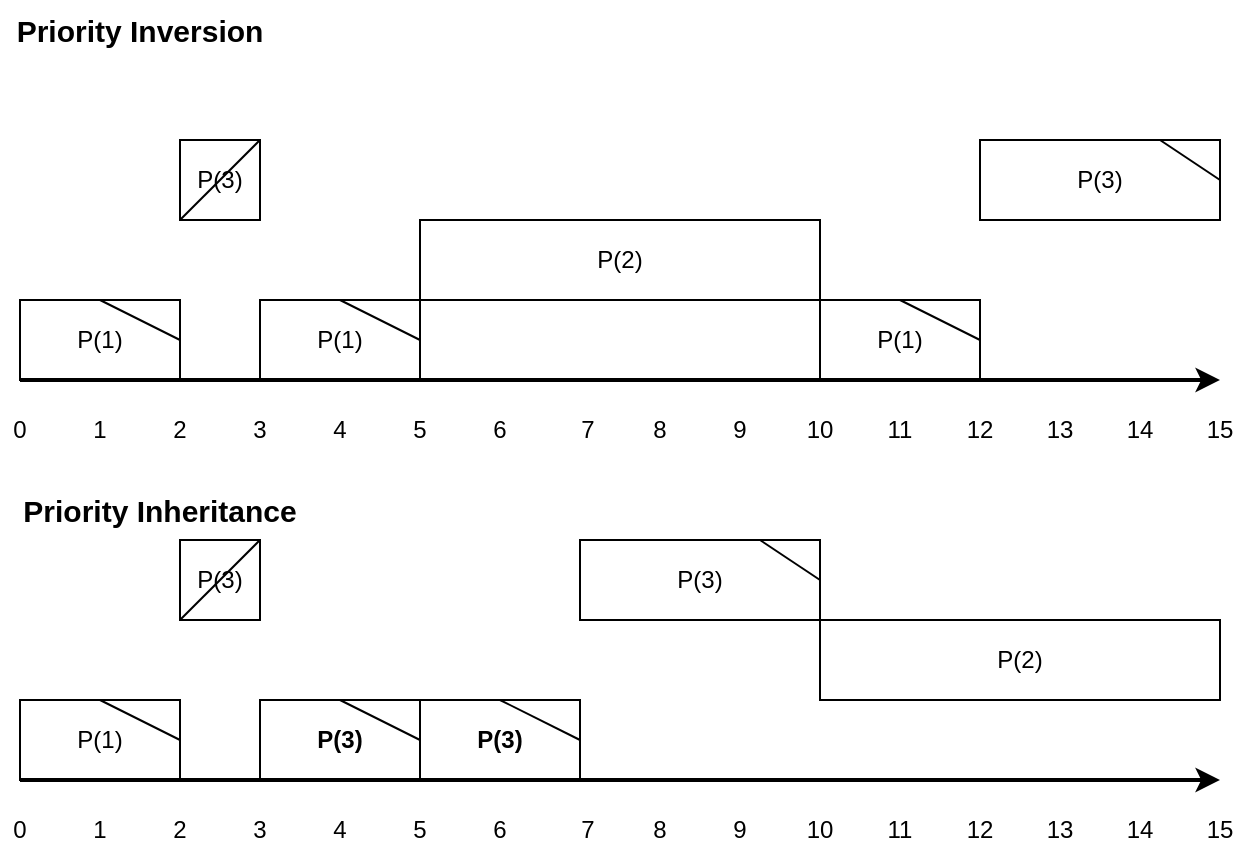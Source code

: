 <mxfile version="16.5.6" type="device"><diagram id="KdCE9KmbqRNXaA5kzYrJ" name="Page-1"><mxGraphModel dx="2062" dy="1105" grid="1" gridSize="10" guides="1" tooltips="1" connect="1" arrows="1" fold="1" page="1" pageScale="1" pageWidth="827" pageHeight="1169" math="0" shadow="0"><root><mxCell id="0"/><mxCell id="1" parent="0"/><mxCell id="z7Un6UkJkIMzRA2M39JB-2" value="" style="endArrow=classic;html=1;rounded=0;strokeWidth=2;" edge="1" parent="1"><mxGeometry width="50" height="50" relative="1" as="geometry"><mxPoint x="120" y="360" as="sourcePoint"/><mxPoint x="720" y="360" as="targetPoint"/></mxGeometry></mxCell><mxCell id="z7Un6UkJkIMzRA2M39JB-3" value="P(1)" style="rounded=0;whiteSpace=wrap;html=1;fillColor=none;" vertex="1" parent="1"><mxGeometry x="120" y="320" width="80" height="40" as="geometry"/></mxCell><mxCell id="z7Un6UkJkIMzRA2M39JB-4" value="P(3)" style="rounded=0;whiteSpace=wrap;html=1;fillColor=none;" vertex="1" parent="1"><mxGeometry x="200" y="240" width="40" height="40" as="geometry"/></mxCell><mxCell id="z7Un6UkJkIMzRA2M39JB-5" value="P(1)" style="rounded=0;whiteSpace=wrap;html=1;fillColor=none;" vertex="1" parent="1"><mxGeometry x="240" y="320" width="80" height="40" as="geometry"/></mxCell><mxCell id="z7Un6UkJkIMzRA2M39JB-6" value="P(2)" style="rounded=0;whiteSpace=wrap;html=1;fillColor=none;" vertex="1" parent="1"><mxGeometry x="320" y="280" width="200" height="40" as="geometry"/></mxCell><mxCell id="z7Un6UkJkIMzRA2M39JB-7" value="P(1)" style="rounded=0;whiteSpace=wrap;html=1;fillColor=none;" vertex="1" parent="1"><mxGeometry x="520" y="320" width="80" height="40" as="geometry"/></mxCell><mxCell id="z7Un6UkJkIMzRA2M39JB-8" value="P(3)" style="rounded=0;whiteSpace=wrap;html=1;fillColor=none;" vertex="1" parent="1"><mxGeometry x="600" y="240" width="120" height="40" as="geometry"/></mxCell><mxCell id="z7Un6UkJkIMzRA2M39JB-9" value="1" style="text;html=1;strokeColor=none;fillColor=none;align=center;verticalAlign=middle;whiteSpace=wrap;rounded=0;" vertex="1" parent="1"><mxGeometry x="150" y="370" width="20" height="30" as="geometry"/></mxCell><mxCell id="z7Un6UkJkIMzRA2M39JB-11" value="2" style="text;html=1;strokeColor=none;fillColor=none;align=center;verticalAlign=middle;whiteSpace=wrap;rounded=0;" vertex="1" parent="1"><mxGeometry x="190" y="370" width="20" height="30" as="geometry"/></mxCell><mxCell id="z7Un6UkJkIMzRA2M39JB-12" value="3" style="text;html=1;strokeColor=none;fillColor=none;align=center;verticalAlign=middle;whiteSpace=wrap;rounded=0;" vertex="1" parent="1"><mxGeometry x="230" y="370" width="20" height="30" as="geometry"/></mxCell><mxCell id="z7Un6UkJkIMzRA2M39JB-13" value="0" style="text;html=1;strokeColor=none;fillColor=none;align=center;verticalAlign=middle;whiteSpace=wrap;rounded=0;" vertex="1" parent="1"><mxGeometry x="110" y="370" width="20" height="30" as="geometry"/></mxCell><mxCell id="z7Un6UkJkIMzRA2M39JB-14" value="4" style="text;html=1;strokeColor=none;fillColor=none;align=center;verticalAlign=middle;whiteSpace=wrap;rounded=0;" vertex="1" parent="1"><mxGeometry x="270" y="370" width="20" height="30" as="geometry"/></mxCell><mxCell id="z7Un6UkJkIMzRA2M39JB-15" value="5" style="text;html=1;strokeColor=none;fillColor=none;align=center;verticalAlign=middle;whiteSpace=wrap;rounded=0;" vertex="1" parent="1"><mxGeometry x="310" y="370" width="20" height="30" as="geometry"/></mxCell><mxCell id="z7Un6UkJkIMzRA2M39JB-16" value="6" style="text;html=1;strokeColor=none;fillColor=none;align=center;verticalAlign=middle;whiteSpace=wrap;rounded=0;" vertex="1" parent="1"><mxGeometry x="350" y="370" width="20" height="30" as="geometry"/></mxCell><mxCell id="z7Un6UkJkIMzRA2M39JB-17" value="7" style="text;html=1;strokeColor=none;fillColor=none;align=center;verticalAlign=middle;whiteSpace=wrap;rounded=0;" vertex="1" parent="1"><mxGeometry x="393.5" y="370" width="20" height="30" as="geometry"/></mxCell><mxCell id="z7Un6UkJkIMzRA2M39JB-18" value="8" style="text;html=1;strokeColor=none;fillColor=none;align=center;verticalAlign=middle;whiteSpace=wrap;rounded=0;" vertex="1" parent="1"><mxGeometry x="430" y="370" width="20" height="30" as="geometry"/></mxCell><mxCell id="z7Un6UkJkIMzRA2M39JB-19" value="9" style="text;html=1;strokeColor=none;fillColor=none;align=center;verticalAlign=middle;whiteSpace=wrap;rounded=0;" vertex="1" parent="1"><mxGeometry x="470" y="370" width="20" height="30" as="geometry"/></mxCell><mxCell id="z7Un6UkJkIMzRA2M39JB-20" value="10" style="text;html=1;strokeColor=none;fillColor=none;align=center;verticalAlign=middle;whiteSpace=wrap;rounded=0;" vertex="1" parent="1"><mxGeometry x="510" y="370" width="20" height="30" as="geometry"/></mxCell><mxCell id="z7Un6UkJkIMzRA2M39JB-21" value="11" style="text;html=1;strokeColor=none;fillColor=none;align=center;verticalAlign=middle;whiteSpace=wrap;rounded=0;" vertex="1" parent="1"><mxGeometry x="550" y="370" width="20" height="30" as="geometry"/></mxCell><mxCell id="z7Un6UkJkIMzRA2M39JB-22" value="12" style="text;html=1;strokeColor=none;fillColor=none;align=center;verticalAlign=middle;whiteSpace=wrap;rounded=0;" vertex="1" parent="1"><mxGeometry x="590" y="370" width="20" height="30" as="geometry"/></mxCell><mxCell id="z7Un6UkJkIMzRA2M39JB-23" value="13" style="text;html=1;strokeColor=none;fillColor=none;align=center;verticalAlign=middle;whiteSpace=wrap;rounded=0;" vertex="1" parent="1"><mxGeometry x="630" y="370" width="20" height="30" as="geometry"/></mxCell><mxCell id="z7Un6UkJkIMzRA2M39JB-24" value="14" style="text;html=1;strokeColor=none;fillColor=none;align=center;verticalAlign=middle;whiteSpace=wrap;rounded=0;" vertex="1" parent="1"><mxGeometry x="670" y="370" width="20" height="30" as="geometry"/></mxCell><mxCell id="z7Un6UkJkIMzRA2M39JB-25" value="15" style="text;html=1;strokeColor=none;fillColor=none;align=center;verticalAlign=middle;whiteSpace=wrap;rounded=0;" vertex="1" parent="1"><mxGeometry x="710" y="370" width="20" height="30" as="geometry"/></mxCell><mxCell id="z7Un6UkJkIMzRA2M39JB-26" value="" style="endArrow=none;html=1;rounded=0;strokeWidth=1;" edge="1" parent="1"><mxGeometry width="50" height="50" relative="1" as="geometry"><mxPoint x="200" y="280" as="sourcePoint"/><mxPoint x="240" y="240" as="targetPoint"/></mxGeometry></mxCell><mxCell id="z7Un6UkJkIMzRA2M39JB-27" value="" style="endArrow=none;html=1;rounded=0;strokeWidth=1;exitX=0.5;exitY=0;exitDx=0;exitDy=0;entryX=1;entryY=0.5;entryDx=0;entryDy=0;" edge="1" parent="1" source="z7Un6UkJkIMzRA2M39JB-3" target="z7Un6UkJkIMzRA2M39JB-3"><mxGeometry width="50" height="50" relative="1" as="geometry"><mxPoint x="200" y="380" as="sourcePoint"/><mxPoint x="250" y="330" as="targetPoint"/></mxGeometry></mxCell><mxCell id="z7Un6UkJkIMzRA2M39JB-30" value="" style="endArrow=none;html=1;rounded=0;strokeWidth=1;exitX=0.5;exitY=0;exitDx=0;exitDy=0;entryX=1;entryY=0.5;entryDx=0;entryDy=0;" edge="1" parent="1" source="z7Un6UkJkIMzRA2M39JB-5" target="z7Un6UkJkIMzRA2M39JB-5"><mxGeometry width="50" height="50" relative="1" as="geometry"><mxPoint x="390" y="570" as="sourcePoint"/><mxPoint x="440" y="520" as="targetPoint"/></mxGeometry></mxCell><mxCell id="z7Un6UkJkIMzRA2M39JB-33" value="" style="endArrow=none;html=1;rounded=0;strokeWidth=1;exitX=0.75;exitY=0;exitDx=0;exitDy=0;entryX=1;entryY=0.5;entryDx=0;entryDy=0;" edge="1" parent="1" source="z7Un6UkJkIMzRA2M39JB-8" target="z7Un6UkJkIMzRA2M39JB-8"><mxGeometry width="50" height="50" relative="1" as="geometry"><mxPoint x="655" y="210" as="sourcePoint"/><mxPoint x="705" y="160" as="targetPoint"/></mxGeometry></mxCell><mxCell id="z7Un6UkJkIMzRA2M39JB-35" value="" style="endArrow=classic;html=1;rounded=0;strokeWidth=2;" edge="1" parent="1"><mxGeometry width="50" height="50" relative="1" as="geometry"><mxPoint x="120" y="560" as="sourcePoint"/><mxPoint x="720" y="560" as="targetPoint"/></mxGeometry></mxCell><mxCell id="z7Un6UkJkIMzRA2M39JB-36" value="P(1)" style="rounded=0;whiteSpace=wrap;html=1;fillColor=none;" vertex="1" parent="1"><mxGeometry x="120" y="520" width="80" height="40" as="geometry"/></mxCell><mxCell id="z7Un6UkJkIMzRA2M39JB-37" value="P(3)" style="rounded=0;whiteSpace=wrap;html=1;fillColor=none;" vertex="1" parent="1"><mxGeometry x="200" y="440" width="40" height="40" as="geometry"/></mxCell><mxCell id="z7Un6UkJkIMzRA2M39JB-38" value="&lt;b&gt;P(3)&lt;/b&gt;" style="rounded=0;whiteSpace=wrap;html=1;fillColor=none;" vertex="1" parent="1"><mxGeometry x="240" y="520" width="80" height="40" as="geometry"/></mxCell><mxCell id="z7Un6UkJkIMzRA2M39JB-39" value="P(2)" style="rounded=0;whiteSpace=wrap;html=1;fillColor=none;" vertex="1" parent="1"><mxGeometry x="520" y="480" width="200" height="40" as="geometry"/></mxCell><mxCell id="z7Un6UkJkIMzRA2M39JB-40" value="&lt;b&gt;P(3)&lt;/b&gt;" style="rounded=0;whiteSpace=wrap;html=1;fillColor=none;" vertex="1" parent="1"><mxGeometry x="320" y="520" width="80" height="40" as="geometry"/></mxCell><mxCell id="z7Un6UkJkIMzRA2M39JB-41" value="P(3)" style="rounded=0;whiteSpace=wrap;html=1;fillColor=none;" vertex="1" parent="1"><mxGeometry x="400" y="440" width="120" height="40" as="geometry"/></mxCell><mxCell id="z7Un6UkJkIMzRA2M39JB-42" value="1" style="text;html=1;strokeColor=none;fillColor=none;align=center;verticalAlign=middle;whiteSpace=wrap;rounded=0;" vertex="1" parent="1"><mxGeometry x="150" y="570" width="20" height="30" as="geometry"/></mxCell><mxCell id="z7Un6UkJkIMzRA2M39JB-43" value="2" style="text;html=1;strokeColor=none;fillColor=none;align=center;verticalAlign=middle;whiteSpace=wrap;rounded=0;" vertex="1" parent="1"><mxGeometry x="190" y="570" width="20" height="30" as="geometry"/></mxCell><mxCell id="z7Un6UkJkIMzRA2M39JB-44" value="3" style="text;html=1;strokeColor=none;fillColor=none;align=center;verticalAlign=middle;whiteSpace=wrap;rounded=0;" vertex="1" parent="1"><mxGeometry x="230" y="570" width="20" height="30" as="geometry"/></mxCell><mxCell id="z7Un6UkJkIMzRA2M39JB-45" value="0" style="text;html=1;strokeColor=none;fillColor=none;align=center;verticalAlign=middle;whiteSpace=wrap;rounded=0;" vertex="1" parent="1"><mxGeometry x="110" y="570" width="20" height="30" as="geometry"/></mxCell><mxCell id="z7Un6UkJkIMzRA2M39JB-46" value="4" style="text;html=1;strokeColor=none;fillColor=none;align=center;verticalAlign=middle;whiteSpace=wrap;rounded=0;" vertex="1" parent="1"><mxGeometry x="270" y="570" width="20" height="30" as="geometry"/></mxCell><mxCell id="z7Un6UkJkIMzRA2M39JB-47" value="5" style="text;html=1;strokeColor=none;fillColor=none;align=center;verticalAlign=middle;whiteSpace=wrap;rounded=0;" vertex="1" parent="1"><mxGeometry x="310" y="570" width="20" height="30" as="geometry"/></mxCell><mxCell id="z7Un6UkJkIMzRA2M39JB-48" value="6" style="text;html=1;strokeColor=none;fillColor=none;align=center;verticalAlign=middle;whiteSpace=wrap;rounded=0;" vertex="1" parent="1"><mxGeometry x="350" y="570" width="20" height="30" as="geometry"/></mxCell><mxCell id="z7Un6UkJkIMzRA2M39JB-49" value="7" style="text;html=1;strokeColor=none;fillColor=none;align=center;verticalAlign=middle;whiteSpace=wrap;rounded=0;" vertex="1" parent="1"><mxGeometry x="393.5" y="570" width="20" height="30" as="geometry"/></mxCell><mxCell id="z7Un6UkJkIMzRA2M39JB-50" value="8" style="text;html=1;strokeColor=none;fillColor=none;align=center;verticalAlign=middle;whiteSpace=wrap;rounded=0;" vertex="1" parent="1"><mxGeometry x="430" y="570" width="20" height="30" as="geometry"/></mxCell><mxCell id="z7Un6UkJkIMzRA2M39JB-51" value="9" style="text;html=1;strokeColor=none;fillColor=none;align=center;verticalAlign=middle;whiteSpace=wrap;rounded=0;" vertex="1" parent="1"><mxGeometry x="470" y="570" width="20" height="30" as="geometry"/></mxCell><mxCell id="z7Un6UkJkIMzRA2M39JB-52" value="10" style="text;html=1;strokeColor=none;fillColor=none;align=center;verticalAlign=middle;whiteSpace=wrap;rounded=0;" vertex="1" parent="1"><mxGeometry x="510" y="570" width="20" height="30" as="geometry"/></mxCell><mxCell id="z7Un6UkJkIMzRA2M39JB-53" value="11" style="text;html=1;strokeColor=none;fillColor=none;align=center;verticalAlign=middle;whiteSpace=wrap;rounded=0;" vertex="1" parent="1"><mxGeometry x="550" y="570" width="20" height="30" as="geometry"/></mxCell><mxCell id="z7Un6UkJkIMzRA2M39JB-54" value="12" style="text;html=1;strokeColor=none;fillColor=none;align=center;verticalAlign=middle;whiteSpace=wrap;rounded=0;" vertex="1" parent="1"><mxGeometry x="590" y="570" width="20" height="30" as="geometry"/></mxCell><mxCell id="z7Un6UkJkIMzRA2M39JB-55" value="13" style="text;html=1;strokeColor=none;fillColor=none;align=center;verticalAlign=middle;whiteSpace=wrap;rounded=0;" vertex="1" parent="1"><mxGeometry x="630" y="570" width="20" height="30" as="geometry"/></mxCell><mxCell id="z7Un6UkJkIMzRA2M39JB-56" value="14" style="text;html=1;strokeColor=none;fillColor=none;align=center;verticalAlign=middle;whiteSpace=wrap;rounded=0;" vertex="1" parent="1"><mxGeometry x="670" y="570" width="20" height="30" as="geometry"/></mxCell><mxCell id="z7Un6UkJkIMzRA2M39JB-57" value="15" style="text;html=1;strokeColor=none;fillColor=none;align=center;verticalAlign=middle;whiteSpace=wrap;rounded=0;" vertex="1" parent="1"><mxGeometry x="710" y="570" width="20" height="30" as="geometry"/></mxCell><mxCell id="z7Un6UkJkIMzRA2M39JB-58" value="" style="endArrow=none;html=1;rounded=0;strokeWidth=1;" edge="1" parent="1"><mxGeometry width="50" height="50" relative="1" as="geometry"><mxPoint x="200" y="480" as="sourcePoint"/><mxPoint x="240" y="440" as="targetPoint"/></mxGeometry></mxCell><mxCell id="z7Un6UkJkIMzRA2M39JB-59" value="" style="endArrow=none;html=1;rounded=0;strokeWidth=1;exitX=0.5;exitY=0;exitDx=0;exitDy=0;entryX=1;entryY=0.5;entryDx=0;entryDy=0;" edge="1" parent="1" source="z7Un6UkJkIMzRA2M39JB-36" target="z7Un6UkJkIMzRA2M39JB-36"><mxGeometry width="50" height="50" relative="1" as="geometry"><mxPoint x="200" y="580" as="sourcePoint"/><mxPoint x="250" y="530" as="targetPoint"/></mxGeometry></mxCell><mxCell id="z7Un6UkJkIMzRA2M39JB-60" value="" style="endArrow=none;html=1;rounded=0;strokeWidth=1;exitX=0.5;exitY=0;exitDx=0;exitDy=0;entryX=1;entryY=0.5;entryDx=0;entryDy=0;" edge="1" parent="1" source="z7Un6UkJkIMzRA2M39JB-38" target="z7Un6UkJkIMzRA2M39JB-38"><mxGeometry width="50" height="50" relative="1" as="geometry"><mxPoint x="390" y="770" as="sourcePoint"/><mxPoint x="440" y="720" as="targetPoint"/></mxGeometry></mxCell><mxCell id="z7Un6UkJkIMzRA2M39JB-62" value="" style="endArrow=none;html=1;rounded=0;strokeWidth=1;exitX=0.75;exitY=0;exitDx=0;exitDy=0;entryX=1;entryY=0.5;entryDx=0;entryDy=0;" edge="1" parent="1" source="z7Un6UkJkIMzRA2M39JB-41" target="z7Un6UkJkIMzRA2M39JB-41"><mxGeometry width="50" height="50" relative="1" as="geometry"><mxPoint x="655" y="410" as="sourcePoint"/><mxPoint x="705" y="360" as="targetPoint"/></mxGeometry></mxCell><mxCell id="z7Un6UkJkIMzRA2M39JB-63" value="&lt;font style=&quot;font-size: 15px&quot;&gt;&lt;b&gt;Priority Inversion&lt;/b&gt;&lt;/font&gt;" style="text;html=1;strokeColor=none;fillColor=none;align=center;verticalAlign=middle;whiteSpace=wrap;rounded=0;" vertex="1" parent="1"><mxGeometry x="110" y="170" width="140" height="30" as="geometry"/></mxCell><mxCell id="z7Un6UkJkIMzRA2M39JB-64" value="&lt;font style=&quot;font-size: 15px&quot;&gt;&lt;b&gt;Priority Inheritance&lt;/b&gt;&lt;/font&gt;" style="text;html=1;strokeColor=none;fillColor=none;align=center;verticalAlign=middle;whiteSpace=wrap;rounded=0;" vertex="1" parent="1"><mxGeometry x="120" y="410" width="140" height="30" as="geometry"/></mxCell><mxCell id="z7Un6UkJkIMzRA2M39JB-65" value="" style="endArrow=none;html=1;rounded=0;fontSize=15;strokeWidth=1;exitX=1;exitY=0.5;exitDx=0;exitDy=0;entryX=0.5;entryY=0;entryDx=0;entryDy=0;" edge="1" parent="1" source="z7Un6UkJkIMzRA2M39JB-40" target="z7Un6UkJkIMzRA2M39JB-40"><mxGeometry width="50" height="50" relative="1" as="geometry"><mxPoint x="390" y="520" as="sourcePoint"/><mxPoint x="440" y="470" as="targetPoint"/></mxGeometry></mxCell><mxCell id="z7Un6UkJkIMzRA2M39JB-66" value="" style="endArrow=none;html=1;rounded=0;fontSize=15;strokeWidth=1;exitX=0.5;exitY=0;exitDx=0;exitDy=0;entryX=1;entryY=0.5;entryDx=0;entryDy=0;" edge="1" parent="1" source="z7Un6UkJkIMzRA2M39JB-7" target="z7Un6UkJkIMzRA2M39JB-7"><mxGeometry width="50" height="50" relative="1" as="geometry"><mxPoint x="390" y="520" as="sourcePoint"/><mxPoint x="440" y="470" as="targetPoint"/></mxGeometry></mxCell></root></mxGraphModel></diagram></mxfile>
